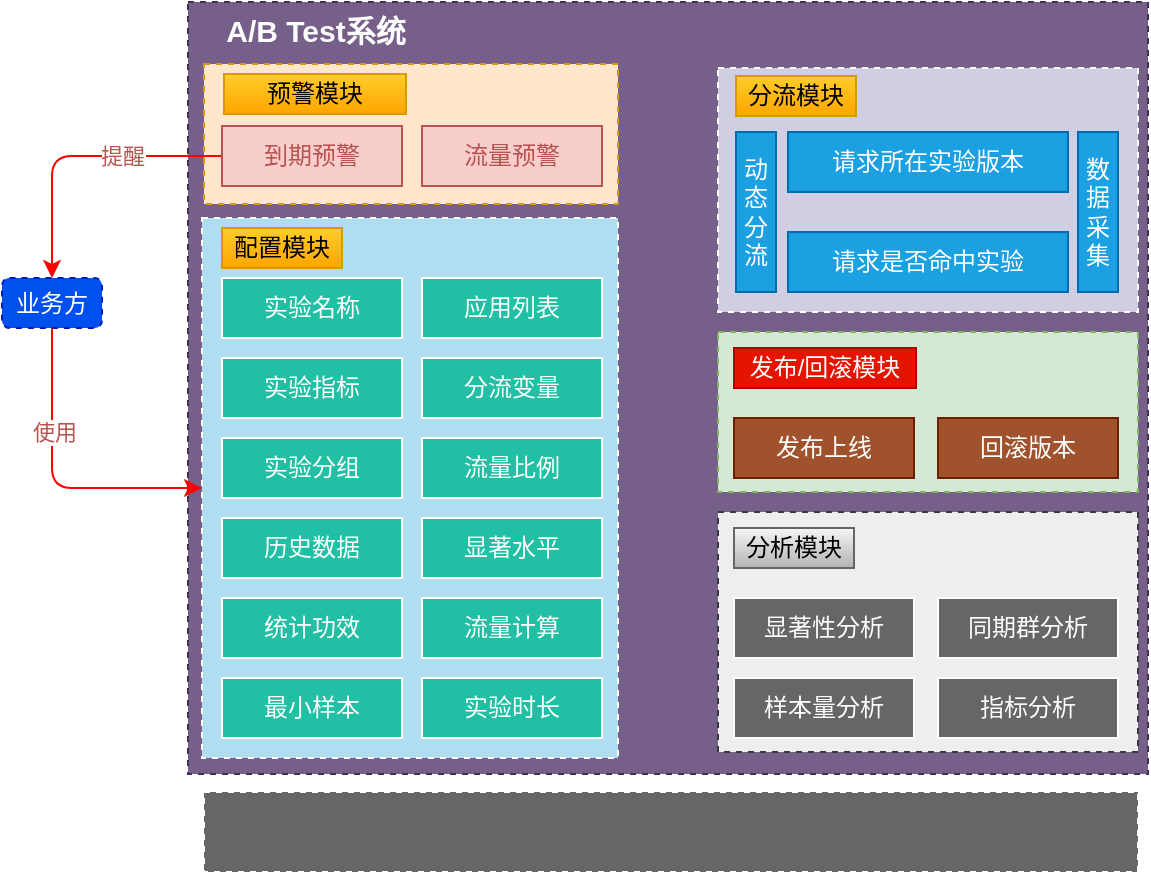 <mxfile version="14.6.13" type="github">
  <diagram id="2mGwdzLx8Ha6aLXs8T1y" name="Page-1">
    <mxGraphModel dx="1426" dy="914" grid="1" gridSize="10" guides="1" tooltips="1" connect="1" arrows="1" fold="1" page="1" pageScale="1" pageWidth="827" pageHeight="1169" math="0" shadow="0">
      <root>
        <mxCell id="0" />
        <mxCell id="1" parent="0" />
        <mxCell id="-Br32BE-vh_sqY5txvh9-47" value="" style="rounded=0;whiteSpace=wrap;html=1;dashed=1;sketch=0;strokeColor=#432D57;fillColor=#76608a;fontColor=#ffffff;" vertex="1" parent="1">
          <mxGeometry x="133" y="150" width="480" height="386" as="geometry" />
        </mxCell>
        <mxCell id="-Br32BE-vh_sqY5txvh9-21" value="" style="rounded=0;whiteSpace=wrap;html=1;dashed=1;sketch=0;fillColor=#d0cee2;strokeColor=#FFFFFF;" vertex="1" parent="1">
          <mxGeometry x="398" y="183" width="210" height="122" as="geometry" />
        </mxCell>
        <mxCell id="-Br32BE-vh_sqY5txvh9-18" value="" style="rounded=0;whiteSpace=wrap;html=1;sketch=0;fillColor=#b1ddf0;dashed=1;strokeColor=#FFFFFF;" vertex="1" parent="1">
          <mxGeometry x="140" y="258" width="208" height="270" as="geometry" />
        </mxCell>
        <mxCell id="-Br32BE-vh_sqY5txvh9-1" value="实验名称" style="rounded=0;whiteSpace=wrap;html=1;fillColor=#21C0A5;fontColor=#FDFDFD;strokeColor=#FFFFFF;" vertex="1" parent="1">
          <mxGeometry x="150" y="288" width="90" height="30" as="geometry" />
        </mxCell>
        <mxCell id="-Br32BE-vh_sqY5txvh9-2" value="实验时长" style="rounded=0;whiteSpace=wrap;html=1;fillColor=#21C0A5;fontColor=#FDFDFD;strokeColor=#FFFFFF;" vertex="1" parent="1">
          <mxGeometry x="250" y="488" width="90" height="30" as="geometry" />
        </mxCell>
        <mxCell id="-Br32BE-vh_sqY5txvh9-3" value="应用列表" style="rounded=0;whiteSpace=wrap;html=1;fillColor=#21C0A5;fontColor=#FDFDFD;strokeColor=#FFFFFF;" vertex="1" parent="1">
          <mxGeometry x="250" y="288" width="90" height="30" as="geometry" />
        </mxCell>
        <mxCell id="-Br32BE-vh_sqY5txvh9-4" value="实验指标" style="rounded=0;whiteSpace=wrap;html=1;fillColor=#21C0A5;fontColor=#FDFDFD;strokeColor=#FFFFFF;" vertex="1" parent="1">
          <mxGeometry x="150" y="328" width="90" height="30" as="geometry" />
        </mxCell>
        <mxCell id="-Br32BE-vh_sqY5txvh9-5" value="分流变量" style="rounded=0;whiteSpace=wrap;html=1;fillColor=#21C0A5;fontColor=#FDFDFD;strokeColor=#FFFFFF;" vertex="1" parent="1">
          <mxGeometry x="250" y="328" width="90" height="30" as="geometry" />
        </mxCell>
        <mxCell id="-Br32BE-vh_sqY5txvh9-6" value="流量计算" style="rounded=0;whiteSpace=wrap;html=1;fillColor=#21C0A5;fontColor=#FDFDFD;strokeColor=#FFFFFF;" vertex="1" parent="1">
          <mxGeometry x="250" y="448" width="90" height="30" as="geometry" />
        </mxCell>
        <mxCell id="-Br32BE-vh_sqY5txvh9-7" value="流量比例" style="rounded=0;whiteSpace=wrap;html=1;fillColor=#21C0A5;fontColor=#FDFDFD;strokeColor=#FFFFFF;" vertex="1" parent="1">
          <mxGeometry x="250" y="368" width="90" height="30" as="geometry" />
        </mxCell>
        <mxCell id="-Br32BE-vh_sqY5txvh9-8" value="实验分组" style="rounded=0;whiteSpace=wrap;html=1;fillColor=#21C0A5;fontColor=#FDFDFD;strokeColor=#FFFFFF;" vertex="1" parent="1">
          <mxGeometry x="150" y="368" width="90" height="30" as="geometry" />
        </mxCell>
        <mxCell id="-Br32BE-vh_sqY5txvh9-9" value="最小样本" style="rounded=0;whiteSpace=wrap;html=1;fillColor=#21C0A5;fontColor=#FDFDFD;strokeColor=#FFFFFF;" vertex="1" parent="1">
          <mxGeometry x="150" y="488" width="90" height="30" as="geometry" />
        </mxCell>
        <mxCell id="-Br32BE-vh_sqY5txvh9-10" value="历史数据" style="rounded=0;whiteSpace=wrap;html=1;fillColor=#21C0A5;fontColor=#FDFDFD;strokeColor=#FFFFFF;" vertex="1" parent="1">
          <mxGeometry x="150" y="408" width="90" height="30" as="geometry" />
        </mxCell>
        <mxCell id="-Br32BE-vh_sqY5txvh9-11" value="显著水平" style="rounded=0;whiteSpace=wrap;html=1;fillColor=#21C0A5;fontColor=#FDFDFD;strokeColor=#FFFFFF;" vertex="1" parent="1">
          <mxGeometry x="250" y="408" width="90" height="30" as="geometry" />
        </mxCell>
        <mxCell id="-Br32BE-vh_sqY5txvh9-12" value="统计功效" style="rounded=0;whiteSpace=wrap;html=1;fillColor=#21C0A5;fontColor=#FDFDFD;strokeColor=#FFFFFF;" vertex="1" parent="1">
          <mxGeometry x="150" y="448" width="90" height="30" as="geometry" />
        </mxCell>
        <mxCell id="-Br32BE-vh_sqY5txvh9-14" value="配置模块" style="text;html=1;fillColor=#ffcd28;align=center;verticalAlign=middle;whiteSpace=wrap;rounded=0;strokeColor=#d79b00;gradientColor=#ffa500;" vertex="1" parent="1">
          <mxGeometry x="150" y="263" width="60" height="20" as="geometry" />
        </mxCell>
        <mxCell id="-Br32BE-vh_sqY5txvh9-16" value="请求所在实验版本" style="rounded=0;whiteSpace=wrap;html=1;fillColor=#1ba1e2;strokeColor=#006EAF;fontColor=#ffffff;" vertex="1" parent="1">
          <mxGeometry x="433" y="215" width="140" height="30" as="geometry" />
        </mxCell>
        <mxCell id="-Br32BE-vh_sqY5txvh9-17" value="请求是否命中实验" style="rounded=0;whiteSpace=wrap;html=1;fillColor=#1ba1e2;strokeColor=#006EAF;fontColor=#ffffff;" vertex="1" parent="1">
          <mxGeometry x="433" y="265" width="140" height="30" as="geometry" />
        </mxCell>
        <mxCell id="-Br32BE-vh_sqY5txvh9-19" value="动态分流" style="rounded=0;whiteSpace=wrap;html=1;fillColor=#1ba1e2;strokeColor=#006EAF;fontColor=#ffffff;" vertex="1" parent="1">
          <mxGeometry x="407" y="215" width="20" height="80" as="geometry" />
        </mxCell>
        <mxCell id="-Br32BE-vh_sqY5txvh9-20" value="数据采集" style="rounded=0;whiteSpace=wrap;html=1;fillColor=#1ba1e2;strokeColor=#006EAF;fontColor=#ffffff;" vertex="1" parent="1">
          <mxGeometry x="578" y="215" width="20" height="80" as="geometry" />
        </mxCell>
        <mxCell id="-Br32BE-vh_sqY5txvh9-22" value="分流模块" style="text;html=1;fillColor=#ffcd28;align=center;verticalAlign=middle;whiteSpace=wrap;rounded=0;strokeColor=#d79b00;gradientColor=#ffa500;" vertex="1" parent="1">
          <mxGeometry x="407" y="187" width="60" height="20" as="geometry" />
        </mxCell>
        <mxCell id="-Br32BE-vh_sqY5txvh9-23" value="" style="rounded=0;whiteSpace=wrap;html=1;dashed=1;sketch=0;strokeColor=#36393d;fillColor=#eeeeee;" vertex="1" parent="1">
          <mxGeometry x="398" y="405" width="210" height="120" as="geometry" />
        </mxCell>
        <mxCell id="-Br32BE-vh_sqY5txvh9-24" value="分析模块" style="text;html=1;fillColor=#f5f5f5;align=center;verticalAlign=middle;whiteSpace=wrap;rounded=0;strokeColor=#666666;gradientColor=#b3b3b3;" vertex="1" parent="1">
          <mxGeometry x="406" y="413" width="60" height="20" as="geometry" />
        </mxCell>
        <mxCell id="-Br32BE-vh_sqY5txvh9-25" value="显著性分析" style="rounded=0;whiteSpace=wrap;html=1;fontColor=#FDFDFD;strokeColor=#FFFFFF;fillColor=#666666;" vertex="1" parent="1">
          <mxGeometry x="406" y="448" width="90" height="30" as="geometry" />
        </mxCell>
        <mxCell id="-Br32BE-vh_sqY5txvh9-26" value="同期群分析" style="rounded=0;whiteSpace=wrap;html=1;fontColor=#FDFDFD;strokeColor=#FFFFFF;fillColor=#666666;" vertex="1" parent="1">
          <mxGeometry x="508" y="448" width="90" height="30" as="geometry" />
        </mxCell>
        <mxCell id="-Br32BE-vh_sqY5txvh9-27" value="样本量分析" style="rounded=0;whiteSpace=wrap;html=1;fontColor=#FDFDFD;strokeColor=#FFFFFF;fillColor=#666666;" vertex="1" parent="1">
          <mxGeometry x="406" y="488" width="90" height="30" as="geometry" />
        </mxCell>
        <mxCell id="-Br32BE-vh_sqY5txvh9-28" value="指标分析" style="rounded=0;whiteSpace=wrap;html=1;fontColor=#FDFDFD;strokeColor=#FFFFFF;fillColor=#666666;" vertex="1" parent="1">
          <mxGeometry x="508" y="488" width="90" height="30" as="geometry" />
        </mxCell>
        <mxCell id="-Br32BE-vh_sqY5txvh9-29" value="" style="rounded=0;whiteSpace=wrap;html=1;dashed=1;sketch=0;strokeColor=#82b366;fillColor=#d5e8d4;" vertex="1" parent="1">
          <mxGeometry x="398" y="315" width="210" height="80" as="geometry" />
        </mxCell>
        <mxCell id="-Br32BE-vh_sqY5txvh9-30" value="发布/回滚模块" style="text;html=1;fillColor=#e51400;align=center;verticalAlign=middle;whiteSpace=wrap;rounded=0;strokeColor=#B20000;fontColor=#ffffff;" vertex="1" parent="1">
          <mxGeometry x="406" y="323" width="91" height="20" as="geometry" />
        </mxCell>
        <mxCell id="-Br32BE-vh_sqY5txvh9-31" value="发布上线" style="rounded=0;whiteSpace=wrap;html=1;fontColor=#ffffff;strokeColor=#6D1F00;fillColor=#a0522d;" vertex="1" parent="1">
          <mxGeometry x="406" y="358" width="90" height="30" as="geometry" />
        </mxCell>
        <mxCell id="-Br32BE-vh_sqY5txvh9-32" value="回滚版本" style="rounded=0;whiteSpace=wrap;html=1;fontColor=#ffffff;strokeColor=#6D1F00;fillColor=#a0522d;" vertex="1" parent="1">
          <mxGeometry x="508" y="358" width="90" height="30" as="geometry" />
        </mxCell>
        <mxCell id="-Br32BE-vh_sqY5txvh9-35" value="" style="rounded=0;whiteSpace=wrap;html=1;dashed=1;sketch=0;strokeColor=#d79b00;fillColor=#ffe6cc;" vertex="1" parent="1">
          <mxGeometry x="141" y="181" width="207" height="70" as="geometry" />
        </mxCell>
        <mxCell id="-Br32BE-vh_sqY5txvh9-36" value="预警模块" style="text;html=1;fillColor=#ffcd28;align=center;verticalAlign=middle;whiteSpace=wrap;rounded=0;strokeColor=#d79b00;gradientColor=#ffa500;" vertex="1" parent="1">
          <mxGeometry x="151" y="186" width="91" height="20" as="geometry" />
        </mxCell>
        <mxCell id="-Br32BE-vh_sqY5txvh9-42" style="edgeStyle=orthogonalEdgeStyle;curved=0;rounded=1;sketch=0;orthogonalLoop=1;jettySize=auto;html=1;entryX=0.5;entryY=0;entryDx=0;entryDy=0;fontColor=#B85450;strokeColor=#FF0000;" edge="1" parent="1" source="-Br32BE-vh_sqY5txvh9-37" target="-Br32BE-vh_sqY5txvh9-41">
          <mxGeometry relative="1" as="geometry" />
        </mxCell>
        <mxCell id="-Br32BE-vh_sqY5txvh9-44" value="提醒" style="edgeLabel;html=1;align=center;verticalAlign=middle;resizable=0;points=[];fontColor=#B85450;" vertex="1" connectable="0" parent="-Br32BE-vh_sqY5txvh9-42">
          <mxGeometry x="-0.315" relative="1" as="geometry">
            <mxPoint as="offset" />
          </mxGeometry>
        </mxCell>
        <mxCell id="-Br32BE-vh_sqY5txvh9-37" value="到期预警" style="rounded=0;whiteSpace=wrap;html=1;fillColor=#f8cecc;strokeColor=#b85450;fontColor=#B85450;" vertex="1" parent="1">
          <mxGeometry x="150" y="212" width="90" height="30" as="geometry" />
        </mxCell>
        <mxCell id="-Br32BE-vh_sqY5txvh9-38" value="流量预警" style="rounded=0;whiteSpace=wrap;html=1;fillColor=#f8cecc;strokeColor=#b85450;fontColor=#B85450;" vertex="1" parent="1">
          <mxGeometry x="250" y="212" width="90" height="30" as="geometry" />
        </mxCell>
        <mxCell id="-Br32BE-vh_sqY5txvh9-40" value="" style="rounded=0;whiteSpace=wrap;html=1;dashed=1;sketch=0;fontColor=#B85450;strokeColor=#FFFFFF;fillColor=#666666;" vertex="1" parent="1">
          <mxGeometry x="141" y="545" width="467" height="40" as="geometry" />
        </mxCell>
        <mxCell id="-Br32BE-vh_sqY5txvh9-43" style="edgeStyle=orthogonalEdgeStyle;curved=0;rounded=1;sketch=0;orthogonalLoop=1;jettySize=auto;html=1;fontColor=#B85450;exitX=0.5;exitY=1;exitDx=0;exitDy=0;strokeColor=#FF0000;" edge="1" parent="1" source="-Br32BE-vh_sqY5txvh9-41" target="-Br32BE-vh_sqY5txvh9-18">
          <mxGeometry relative="1" as="geometry" />
        </mxCell>
        <mxCell id="-Br32BE-vh_sqY5txvh9-45" value="使用" style="edgeLabel;html=1;align=center;verticalAlign=middle;resizable=0;points=[];fontColor=#B85450;" vertex="1" connectable="0" parent="-Br32BE-vh_sqY5txvh9-43">
          <mxGeometry x="-0.329" y="1" relative="1" as="geometry">
            <mxPoint as="offset" />
          </mxGeometry>
        </mxCell>
        <mxCell id="-Br32BE-vh_sqY5txvh9-41" value="业务方" style="rounded=1;whiteSpace=wrap;html=1;dashed=1;sketch=0;strokeColor=#001DBC;fillColor=#0050ef;fontColor=#ffffff;" vertex="1" parent="1">
          <mxGeometry x="40" y="288" width="50" height="25" as="geometry" />
        </mxCell>
        <mxCell id="-Br32BE-vh_sqY5txvh9-48" value="A/B Test系统" style="text;html=1;strokeColor=none;fillColor=none;align=center;verticalAlign=middle;whiteSpace=wrap;rounded=0;dashed=1;sketch=0;fontColor=#FDFDFD;fontStyle=1;fontSize=15;" vertex="1" parent="1">
          <mxGeometry x="141.5" y="154" width="110" height="20" as="geometry" />
        </mxCell>
      </root>
    </mxGraphModel>
  </diagram>
</mxfile>
